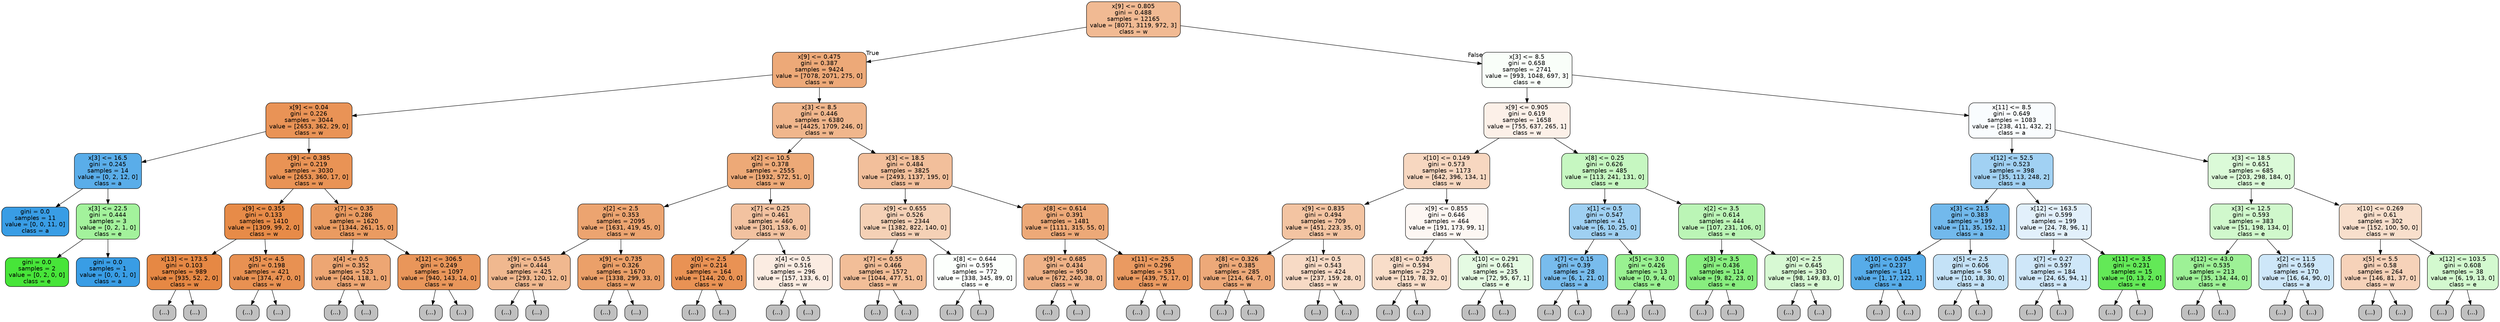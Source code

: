 digraph Tree {
node [shape=box, style="filled, rounded", color="black", fontname="helvetica"] ;
edge [fontname="helvetica"] ;
0 [label="x[9] <= 0.805\ngini = 0.488\nsamples = 12165\nvalue = [8071, 3119, 972, 3]\nclass = w", fillcolor="#f1ba93"] ;
1 [label="x[9] <= 0.475\ngini = 0.387\nsamples = 9424\nvalue = [7078, 2071, 275, 0]\nclass = w", fillcolor="#eda978"] ;
0 -> 1 [labeldistance=2.5, labelangle=45, headlabel="True"] ;
2 [label="x[9] <= 0.04\ngini = 0.226\nsamples = 3044\nvalue = [2653, 362, 29, 0]\nclass = w", fillcolor="#e99356"] ;
1 -> 2 ;
3 [label="x[3] <= 16.5\ngini = 0.245\nsamples = 14\nvalue = [0, 2, 12, 0]\nclass = a", fillcolor="#5aade9"] ;
2 -> 3 ;
4 [label="gini = 0.0\nsamples = 11\nvalue = [0, 0, 11, 0]\nclass = a", fillcolor="#399de5"] ;
3 -> 4 ;
5 [label="x[3] <= 22.5\ngini = 0.444\nsamples = 3\nvalue = [0, 2, 1, 0]\nclass = e", fillcolor="#a3f29c"] ;
3 -> 5 ;
6 [label="gini = 0.0\nsamples = 2\nvalue = [0, 2, 0, 0]\nclass = e", fillcolor="#47e539"] ;
5 -> 6 ;
7 [label="gini = 0.0\nsamples = 1\nvalue = [0, 0, 1, 0]\nclass = a", fillcolor="#399de5"] ;
5 -> 7 ;
8 [label="x[9] <= 0.385\ngini = 0.219\nsamples = 3030\nvalue = [2653, 360, 17, 0]\nclass = w", fillcolor="#e99355"] ;
2 -> 8 ;
9 [label="x[9] <= 0.355\ngini = 0.133\nsamples = 1410\nvalue = [1309, 99, 2, 0]\nclass = w", fillcolor="#e78b48"] ;
8 -> 9 ;
10 [label="x[13] <= 173.5\ngini = 0.103\nsamples = 989\nvalue = [935, 52, 2, 0]\nclass = w", fillcolor="#e68844"] ;
9 -> 10 ;
11 [label="(...)", fillcolor="#C0C0C0"] ;
10 -> 11 ;
72 [label="(...)", fillcolor="#C0C0C0"] ;
10 -> 72 ;
151 [label="x[5] <= 4.5\ngini = 0.198\nsamples = 421\nvalue = [374, 47, 0, 0]\nclass = w", fillcolor="#e89152"] ;
9 -> 151 ;
152 [label="(...)", fillcolor="#C0C0C0"] ;
151 -> 152 ;
193 [label="(...)", fillcolor="#C0C0C0"] ;
151 -> 193 ;
248 [label="x[7] <= 0.35\ngini = 0.286\nsamples = 1620\nvalue = [1344, 261, 15, 0]\nclass = w", fillcolor="#ea9b61"] ;
8 -> 248 ;
249 [label="x[4] <= 0.5\ngini = 0.352\nsamples = 523\nvalue = [404, 118, 1, 0]\nclass = w", fillcolor="#eda673"] ;
248 -> 249 ;
250 [label="(...)", fillcolor="#C0C0C0"] ;
249 -> 250 ;
407 [label="(...)", fillcolor="#C0C0C0"] ;
249 -> 407 ;
422 [label="x[12] <= 306.5\ngini = 0.249\nsamples = 1097\nvalue = [940, 143, 14, 0]\nclass = w", fillcolor="#e9965a"] ;
248 -> 422 ;
423 [label="(...)", fillcolor="#C0C0C0"] ;
422 -> 423 ;
694 [label="(...)", fillcolor="#C0C0C0"] ;
422 -> 694 ;
753 [label="x[3] <= 8.5\ngini = 0.446\nsamples = 6380\nvalue = [4425, 1709, 246, 0]\nclass = w", fillcolor="#f0b68c"] ;
1 -> 753 ;
754 [label="x[2] <= 10.5\ngini = 0.378\nsamples = 2555\nvalue = [1932, 572, 51, 0]\nclass = w", fillcolor="#eda977"] ;
753 -> 754 ;
755 [label="x[2] <= 2.5\ngini = 0.353\nsamples = 2095\nvalue = [1631, 419, 45, 0]\nclass = w", fillcolor="#eca470"] ;
754 -> 755 ;
756 [label="x[9] <= 0.545\ngini = 0.444\nsamples = 425\nvalue = [293, 120, 12, 0]\nclass = w", fillcolor="#f0b88f"] ;
755 -> 756 ;
757 [label="(...)", fillcolor="#C0C0C0"] ;
756 -> 757 ;
802 [label="(...)", fillcolor="#C0C0C0"] ;
756 -> 802 ;
967 [label="x[9] <= 0.735\ngini = 0.326\nsamples = 1670\nvalue = [1338, 299, 33, 0]\nclass = w", fillcolor="#eba069"] ;
755 -> 967 ;
968 [label="(...)", fillcolor="#C0C0C0"] ;
967 -> 968 ;
1365 [label="(...)", fillcolor="#C0C0C0"] ;
967 -> 1365 ;
1630 [label="x[7] <= 0.25\ngini = 0.461\nsamples = 460\nvalue = [301, 153, 6, 0]\nclass = w", fillcolor="#f2c2a0"] ;
754 -> 1630 ;
1631 [label="x[0] <= 2.5\ngini = 0.214\nsamples = 164\nvalue = [144, 20, 0, 0]\nclass = w", fillcolor="#e99254"] ;
1630 -> 1631 ;
1632 [label="(...)", fillcolor="#C0C0C0"] ;
1631 -> 1632 ;
1649 [label="(...)", fillcolor="#C0C0C0"] ;
1631 -> 1649 ;
1680 [label="x[4] <= 0.5\ngini = 0.516\nsamples = 296\nvalue = [157, 133, 6, 0]\nclass = w", fillcolor="#fbece2"] ;
1630 -> 1680 ;
1681 [label="(...)", fillcolor="#C0C0C0"] ;
1680 -> 1681 ;
1826 [label="(...)", fillcolor="#C0C0C0"] ;
1680 -> 1826 ;
1827 [label="x[3] <= 18.5\ngini = 0.484\nsamples = 3825\nvalue = [2493, 1137, 195, 0]\nclass = w", fillcolor="#f2bf9b"] ;
753 -> 1827 ;
1828 [label="x[9] <= 0.655\ngini = 0.526\nsamples = 2344\nvalue = [1382, 822, 140, 0]\nclass = w", fillcolor="#f5d1b6"] ;
1827 -> 1828 ;
1829 [label="x[7] <= 0.55\ngini = 0.466\nsamples = 1572\nvalue = [1044, 477, 51, 0]\nclass = w", fillcolor="#f2be98"] ;
1828 -> 1829 ;
1830 [label="(...)", fillcolor="#C0C0C0"] ;
1829 -> 1830 ;
2187 [label="(...)", fillcolor="#C0C0C0"] ;
1829 -> 2187 ;
2570 [label="x[8] <= 0.644\ngini = 0.595\nsamples = 772\nvalue = [338, 345, 89, 0]\nclass = e", fillcolor="#fcfffc"] ;
1828 -> 2570 ;
2571 [label="(...)", fillcolor="#C0C0C0"] ;
2570 -> 2571 ;
2922 [label="(...)", fillcolor="#C0C0C0"] ;
2570 -> 2922 ;
3041 [label="x[8] <= 0.614\ngini = 0.391\nsamples = 1481\nvalue = [1111, 315, 55, 0]\nclass = w", fillcolor="#eda978"] ;
1827 -> 3041 ;
3042 [label="x[9] <= 0.685\ngini = 0.434\nsamples = 950\nvalue = [672, 240, 38, 0]\nclass = w", fillcolor="#efb287"] ;
3041 -> 3042 ;
3043 [label="(...)", fillcolor="#C0C0C0"] ;
3042 -> 3043 ;
3330 [label="(...)", fillcolor="#C0C0C0"] ;
3042 -> 3330 ;
3503 [label="x[11] <= 25.5\ngini = 0.296\nsamples = 531\nvalue = [439, 75, 17, 0]\nclass = w", fillcolor="#ea9a61"] ;
3041 -> 3503 ;
3504 [label="(...)", fillcolor="#C0C0C0"] ;
3503 -> 3504 ;
3555 [label="(...)", fillcolor="#C0C0C0"] ;
3503 -> 3555 ;
3704 [label="x[3] <= 8.5\ngini = 0.658\nsamples = 2741\nvalue = [993, 1048, 697, 3]\nclass = e", fillcolor="#f9fef9"] ;
0 -> 3704 [labeldistance=2.5, labelangle=-45, headlabel="False"] ;
3705 [label="x[9] <= 0.905\ngini = 0.619\nsamples = 1658\nvalue = [755, 637, 265, 1]\nclass = w", fillcolor="#fcf0e8"] ;
3704 -> 3705 ;
3706 [label="x[10] <= 0.149\ngini = 0.573\nsamples = 1173\nvalue = [642, 396, 134, 1]\nclass = w", fillcolor="#f7d7c0"] ;
3705 -> 3706 ;
3707 [label="x[9] <= 0.835\ngini = 0.494\nsamples = 709\nvalue = [451, 223, 35, 0]\nclass = w", fillcolor="#f3c4a2"] ;
3706 -> 3707 ;
3708 [label="x[8] <= 0.326\ngini = 0.385\nsamples = 285\nvalue = [214, 64, 7, 0]\nclass = w", fillcolor="#eda979"] ;
3707 -> 3708 ;
3709 [label="(...)", fillcolor="#C0C0C0"] ;
3708 -> 3709 ;
3738 [label="(...)", fillcolor="#C0C0C0"] ;
3708 -> 3738 ;
3849 [label="x[1] <= 0.5\ngini = 0.543\nsamples = 424\nvalue = [237, 159, 28, 0]\nclass = w", fillcolor="#f7dac5"] ;
3707 -> 3849 ;
3850 [label="(...)", fillcolor="#C0C0C0"] ;
3849 -> 3850 ;
3967 [label="(...)", fillcolor="#C0C0C0"] ;
3849 -> 3967 ;
4106 [label="x[9] <= 0.855\ngini = 0.646\nsamples = 464\nvalue = [191, 173, 99, 1]\nclass = w", fillcolor="#fdf7f3"] ;
3706 -> 4106 ;
4107 [label="x[8] <= 0.295\ngini = 0.594\nsamples = 229\nvalue = [119, 78, 32, 0]\nclass = w", fillcolor="#f8ddc9"] ;
4106 -> 4107 ;
4108 [label="(...)", fillcolor="#C0C0C0"] ;
4107 -> 4108 ;
4125 [label="(...)", fillcolor="#C0C0C0"] ;
4107 -> 4125 ;
4286 [label="x[10] <= 0.291\ngini = 0.661\nsamples = 235\nvalue = [72, 95, 67, 1]\nclass = e", fillcolor="#e5fbe3"] ;
4106 -> 4286 ;
4287 [label="(...)", fillcolor="#C0C0C0"] ;
4286 -> 4287 ;
4438 [label="(...)", fillcolor="#C0C0C0"] ;
4286 -> 4438 ;
4471 [label="x[8] <= 0.25\ngini = 0.626\nsamples = 485\nvalue = [113, 241, 131, 0]\nclass = e", fillcolor="#c6f7c1"] ;
3705 -> 4471 ;
4472 [label="x[1] <= 0.5\ngini = 0.547\nsamples = 41\nvalue = [6, 10, 25, 0]\nclass = a", fillcolor="#9fd0f2"] ;
4471 -> 4472 ;
4473 [label="x[7] <= 0.15\ngini = 0.39\nsamples = 28\nvalue = [6, 1, 21, 0]\nclass = a", fillcolor="#78bced"] ;
4472 -> 4473 ;
4474 [label="(...)", fillcolor="#C0C0C0"] ;
4473 -> 4474 ;
4477 [label="(...)", fillcolor="#C0C0C0"] ;
4473 -> 4477 ;
4486 [label="x[5] <= 3.0\ngini = 0.426\nsamples = 13\nvalue = [0, 9, 4, 0]\nclass = e", fillcolor="#99f191"] ;
4472 -> 4486 ;
4487 [label="(...)", fillcolor="#C0C0C0"] ;
4486 -> 4487 ;
4488 [label="(...)", fillcolor="#C0C0C0"] ;
4486 -> 4488 ;
4491 [label="x[2] <= 3.5\ngini = 0.614\nsamples = 444\nvalue = [107, 231, 106, 0]\nclass = e", fillcolor="#bbf5b6"] ;
4471 -> 4491 ;
4492 [label="x[3] <= 3.5\ngini = 0.436\nsamples = 114\nvalue = [9, 82, 23, 0]\nclass = e", fillcolor="#88ee7f"] ;
4491 -> 4492 ;
4493 [label="(...)", fillcolor="#C0C0C0"] ;
4492 -> 4493 ;
4522 [label="(...)", fillcolor="#C0C0C0"] ;
4492 -> 4522 ;
4555 [label="x[0] <= 2.5\ngini = 0.645\nsamples = 330\nvalue = [98, 149, 83, 0]\nclass = e", fillcolor="#d7f9d3"] ;
4491 -> 4555 ;
4556 [label="(...)", fillcolor="#C0C0C0"] ;
4555 -> 4556 ;
4639 [label="(...)", fillcolor="#C0C0C0"] ;
4555 -> 4639 ;
4770 [label="x[11] <= 8.5\ngini = 0.649\nsamples = 1083\nvalue = [238, 411, 432, 2]\nclass = a", fillcolor="#f9fcfe"] ;
3704 -> 4770 ;
4771 [label="x[12] <= 52.5\ngini = 0.523\nsamples = 398\nvalue = [35, 113, 248, 2]\nclass = a", fillcolor="#a1d1f3"] ;
4770 -> 4771 ;
4772 [label="x[3] <= 21.5\ngini = 0.383\nsamples = 199\nvalue = [11, 35, 152, 1]\nclass = a", fillcolor="#72b9ec"] ;
4771 -> 4772 ;
4773 [label="x[10] <= 0.045\ngini = 0.237\nsamples = 141\nvalue = [1, 17, 122, 1]\nclass = a", fillcolor="#57ace9"] ;
4772 -> 4773 ;
4774 [label="(...)", fillcolor="#C0C0C0"] ;
4773 -> 4774 ;
4783 [label="(...)", fillcolor="#C0C0C0"] ;
4773 -> 4783 ;
4828 [label="x[5] <= 2.5\ngini = 0.606\nsamples = 58\nvalue = [10, 18, 30, 0]\nclass = a", fillcolor="#c4e2f7"] ;
4772 -> 4828 ;
4829 [label="(...)", fillcolor="#C0C0C0"] ;
4828 -> 4829 ;
4856 [label="(...)", fillcolor="#C0C0C0"] ;
4828 -> 4856 ;
4867 [label="x[12] <= 163.5\ngini = 0.599\nsamples = 199\nvalue = [24, 78, 96, 1]\nclass = a", fillcolor="#e2f0fb"] ;
4771 -> 4867 ;
4868 [label="x[7] <= 0.27\ngini = 0.597\nsamples = 184\nvalue = [24, 65, 94, 1]\nclass = a", fillcolor="#cfe7f9"] ;
4867 -> 4868 ;
4869 [label="(...)", fillcolor="#C0C0C0"] ;
4868 -> 4869 ;
4892 [label="(...)", fillcolor="#C0C0C0"] ;
4868 -> 4892 ;
4977 [label="x[11] <= 3.5\ngini = 0.231\nsamples = 15\nvalue = [0, 13, 2, 0]\nclass = e", fillcolor="#63e957"] ;
4867 -> 4977 ;
4978 [label="(...)", fillcolor="#C0C0C0"] ;
4977 -> 4978 ;
4983 [label="(...)", fillcolor="#C0C0C0"] ;
4977 -> 4983 ;
4984 [label="x[3] <= 18.5\ngini = 0.651\nsamples = 685\nvalue = [203, 298, 184, 0]\nclass = e", fillcolor="#dbfad8"] ;
4770 -> 4984 ;
4985 [label="x[3] <= 12.5\ngini = 0.593\nsamples = 383\nvalue = [51, 198, 134, 0]\nclass = e", fillcolor="#d0f8cc"] ;
4984 -> 4985 ;
4986 [label="x[12] <= 43.0\ngini = 0.535\nsamples = 213\nvalue = [35, 134, 44, 0]\nclass = e", fillcolor="#9df196"] ;
4985 -> 4986 ;
4987 [label="(...)", fillcolor="#C0C0C0"] ;
4986 -> 4987 ;
4990 [label="(...)", fillcolor="#C0C0C0"] ;
4986 -> 4990 ;
5115 [label="x[2] <= 11.5\ngini = 0.569\nsamples = 170\nvalue = [16, 64, 90, 0]\nclass = a", fillcolor="#cee7f9"] ;
4985 -> 5115 ;
5116 [label="(...)", fillcolor="#C0C0C0"] ;
5115 -> 5116 ;
5203 [label="(...)", fillcolor="#C0C0C0"] ;
5115 -> 5203 ;
5220 [label="x[10] <= 0.269\ngini = 0.61\nsamples = 302\nvalue = [152, 100, 50, 0]\nclass = w", fillcolor="#f8dfcc"] ;
4984 -> 5220 ;
5221 [label="x[5] <= 5.5\ngini = 0.58\nsamples = 264\nvalue = [146, 81, 37, 0]\nclass = w", fillcolor="#f6d2b9"] ;
5220 -> 5221 ;
5222 [label="(...)", fillcolor="#C0C0C0"] ;
5221 -> 5222 ;
5359 [label="(...)", fillcolor="#C0C0C0"] ;
5221 -> 5359 ;
5392 [label="x[12] <= 103.5\ngini = 0.608\nsamples = 38\nvalue = [6, 19, 13, 0]\nclass = e", fillcolor="#d3f9cf"] ;
5220 -> 5392 ;
5393 [label="(...)", fillcolor="#C0C0C0"] ;
5392 -> 5393 ;
5402 [label="(...)", fillcolor="#C0C0C0"] ;
5392 -> 5402 ;
}
